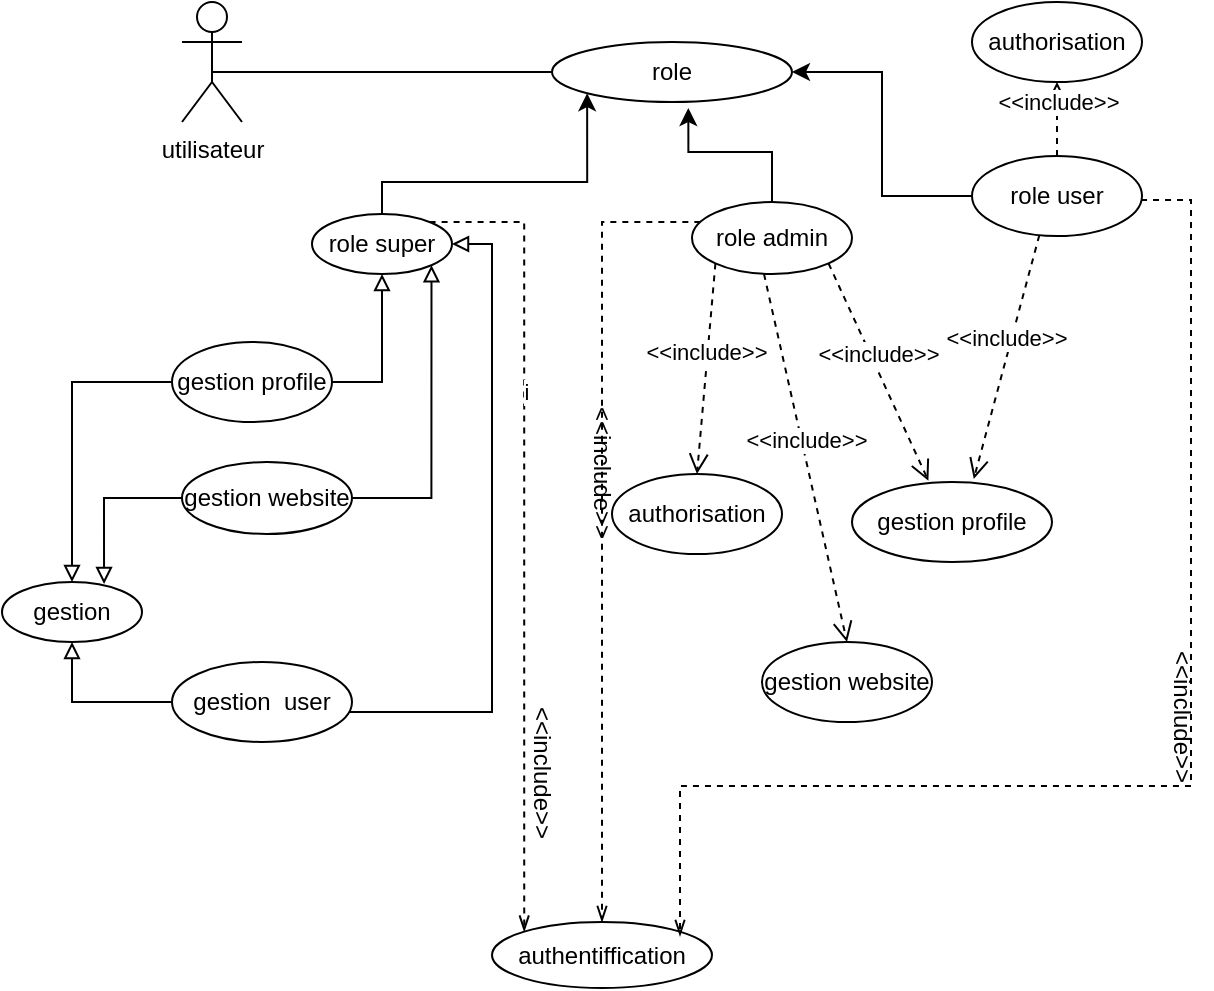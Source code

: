 <mxfile version="24.3.0" type="device">
  <diagram name="Page-1" id="8z_4B5OHiJehauX5gEp2">
    <mxGraphModel dx="954" dy="530" grid="1" gridSize="10" guides="1" tooltips="1" connect="1" arrows="1" fold="1" page="1" pageScale="1" pageWidth="850" pageHeight="1100" math="0" shadow="0">
      <root>
        <mxCell id="0" />
        <mxCell id="1" parent="0" />
        <mxCell id="q5NMnrcOPKUYkLZQrbMx-139" style="edgeStyle=orthogonalEdgeStyle;rounded=0;orthogonalLoop=1;jettySize=auto;html=1;exitX=1;exitY=0.5;exitDx=0;exitDy=0;entryX=0.5;entryY=1;entryDx=0;entryDy=0;endArrow=block;endFill=0;" parent="1" source="q5NMnrcOPKUYkLZQrbMx-26" target="q5NMnrcOPKUYkLZQrbMx-113" edge="1">
          <mxGeometry relative="1" as="geometry" />
        </mxCell>
        <mxCell id="q5NMnrcOPKUYkLZQrbMx-140" style="edgeStyle=orthogonalEdgeStyle;rounded=0;orthogonalLoop=1;jettySize=auto;html=1;entryX=0.5;entryY=0;entryDx=0;entryDy=0;endArrow=block;endFill=0;" parent="1" source="q5NMnrcOPKUYkLZQrbMx-26" target="q5NMnrcOPKUYkLZQrbMx-135" edge="1">
          <mxGeometry relative="1" as="geometry" />
        </mxCell>
        <mxCell id="q5NMnrcOPKUYkLZQrbMx-26" value="gestion profile" style="ellipse;whiteSpace=wrap;html=1;" parent="1" vertex="1">
          <mxGeometry x="100" y="170" width="80" height="40" as="geometry" />
        </mxCell>
        <mxCell id="q5NMnrcOPKUYkLZQrbMx-143" style="edgeStyle=orthogonalEdgeStyle;rounded=0;orthogonalLoop=1;jettySize=auto;html=1;endArrow=block;endFill=0;" parent="1" source="q5NMnrcOPKUYkLZQrbMx-27" target="q5NMnrcOPKUYkLZQrbMx-135" edge="1">
          <mxGeometry relative="1" as="geometry" />
        </mxCell>
        <mxCell id="q5NMnrcOPKUYkLZQrbMx-145" style="edgeStyle=orthogonalEdgeStyle;rounded=0;orthogonalLoop=1;jettySize=auto;html=1;entryX=1;entryY=0.5;entryDx=0;entryDy=0;endArrow=block;endFill=0;" parent="1" source="q5NMnrcOPKUYkLZQrbMx-27" target="q5NMnrcOPKUYkLZQrbMx-113" edge="1">
          <mxGeometry relative="1" as="geometry">
            <Array as="points">
              <mxPoint x="260" y="355" />
              <mxPoint x="260" y="121" />
            </Array>
          </mxGeometry>
        </mxCell>
        <mxCell id="q5NMnrcOPKUYkLZQrbMx-27" value="gestion&amp;nbsp; user" style="ellipse;whiteSpace=wrap;html=1;" parent="1" vertex="1">
          <mxGeometry x="100" y="330" width="90" height="40" as="geometry" />
        </mxCell>
        <mxCell id="q5NMnrcOPKUYkLZQrbMx-144" style="edgeStyle=orthogonalEdgeStyle;rounded=0;orthogonalLoop=1;jettySize=auto;html=1;entryX=1;entryY=1;entryDx=0;entryDy=0;endArrow=block;endFill=0;" parent="1" source="q5NMnrcOPKUYkLZQrbMx-28" target="q5NMnrcOPKUYkLZQrbMx-113" edge="1">
          <mxGeometry relative="1" as="geometry">
            <Array as="points">
              <mxPoint x="230" y="248" />
            </Array>
          </mxGeometry>
        </mxCell>
        <mxCell id="q5NMnrcOPKUYkLZQrbMx-28" value="gestion website" style="ellipse;whiteSpace=wrap;html=1;" parent="1" vertex="1">
          <mxGeometry x="105" y="230" width="85" height="36" as="geometry" />
        </mxCell>
        <mxCell id="q5NMnrcOPKUYkLZQrbMx-53" value="gestion profile" style="ellipse;whiteSpace=wrap;html=1;" parent="1" vertex="1">
          <mxGeometry x="440" y="240" width="100" height="40" as="geometry" />
        </mxCell>
        <mxCell id="q5NMnrcOPKUYkLZQrbMx-54" style="edgeStyle=orthogonalEdgeStyle;rounded=0;orthogonalLoop=1;jettySize=auto;html=1;exitX=0.5;exitY=1;exitDx=0;exitDy=0;" parent="1" edge="1">
          <mxGeometry relative="1" as="geometry">
            <mxPoint x="380" y="210" as="sourcePoint" />
            <mxPoint x="380" y="210" as="targetPoint" />
          </mxGeometry>
        </mxCell>
        <mxCell id="q5NMnrcOPKUYkLZQrbMx-58" value="gestion website" style="ellipse;whiteSpace=wrap;html=1;" parent="1" vertex="1">
          <mxGeometry x="395" y="320" width="85" height="40" as="geometry" />
        </mxCell>
        <mxCell id="q5NMnrcOPKUYkLZQrbMx-68" value="authorisation" style="ellipse;whiteSpace=wrap;html=1;" parent="1" vertex="1">
          <mxGeometry x="320" y="236" width="85" height="40" as="geometry" />
        </mxCell>
        <mxCell id="q5NMnrcOPKUYkLZQrbMx-76" value="authentiffication" style="ellipse;whiteSpace=wrap;html=1;" parent="1" vertex="1">
          <mxGeometry x="260" y="460" width="110" height="33" as="geometry" />
        </mxCell>
        <mxCell id="q5NMnrcOPKUYkLZQrbMx-104" value="utilisateur" style="shape=umlActor;verticalLabelPosition=bottom;verticalAlign=top;html=1;" parent="1" vertex="1">
          <mxGeometry x="105" width="30" height="60" as="geometry" />
        </mxCell>
        <mxCell id="q5NMnrcOPKUYkLZQrbMx-109" value="" style="line;strokeWidth=1;fillColor=none;align=left;verticalAlign=middle;spacingTop=-1;spacingLeft=3;spacingRight=3;rotatable=0;labelPosition=right;points=[];portConstraint=eastwest;strokeColor=inherit;" parent="1" vertex="1">
          <mxGeometry x="120" y="31" width="170" height="8" as="geometry" />
        </mxCell>
        <mxCell id="q5NMnrcOPKUYkLZQrbMx-153" style="edgeStyle=orthogonalEdgeStyle;rounded=0;orthogonalLoop=1;jettySize=auto;html=1;entryX=0.5;entryY=0;entryDx=0;entryDy=0;endArrow=openThin;endFill=0;dashed=1;" parent="1" source="q5NMnrcOPKUYkLZQrbMx-112" target="q5NMnrcOPKUYkLZQrbMx-76" edge="1">
          <mxGeometry relative="1" as="geometry">
            <Array as="points">
              <mxPoint x="315" y="110" />
            </Array>
          </mxGeometry>
        </mxCell>
        <mxCell id="q5NMnrcOPKUYkLZQrbMx-112" value="role admin" style="ellipse;whiteSpace=wrap;html=1;" parent="1" vertex="1">
          <mxGeometry x="360" y="100" width="80" height="36" as="geometry" />
        </mxCell>
        <mxCell id="q5NMnrcOPKUYkLZQrbMx-152" style="edgeStyle=orthogonalEdgeStyle;rounded=0;orthogonalLoop=1;jettySize=auto;html=1;entryX=0;entryY=0;entryDx=0;entryDy=0;endArrow=openThin;endFill=0;dashed=1;" parent="1" source="q5NMnrcOPKUYkLZQrbMx-113" target="q5NMnrcOPKUYkLZQrbMx-76" edge="1">
          <mxGeometry relative="1" as="geometry">
            <Array as="points">
              <mxPoint x="276" y="110" />
            </Array>
          </mxGeometry>
        </mxCell>
        <mxCell id="q5NMnrcOPKUYkLZQrbMx-154" value="i" style="edgeLabel;html=1;align=center;verticalAlign=middle;resizable=0;points=[];" parent="q5NMnrcOPKUYkLZQrbMx-152" vertex="1" connectable="0">
          <mxGeometry x="-0.343" y="1" relative="1" as="geometry">
            <mxPoint as="offset" />
          </mxGeometry>
        </mxCell>
        <mxCell id="vavoq21fvCiBZxtYDb1c-13" style="edgeStyle=orthogonalEdgeStyle;rounded=0;orthogonalLoop=1;jettySize=auto;html=1;entryX=0;entryY=1;entryDx=0;entryDy=0;" parent="1" source="q5NMnrcOPKUYkLZQrbMx-113" target="q5NMnrcOPKUYkLZQrbMx-116" edge="1">
          <mxGeometry relative="1" as="geometry">
            <Array as="points">
              <mxPoint x="205" y="90" />
              <mxPoint x="307" y="90" />
            </Array>
          </mxGeometry>
        </mxCell>
        <mxCell id="q5NMnrcOPKUYkLZQrbMx-113" value="role super" style="ellipse;whiteSpace=wrap;html=1;" parent="1" vertex="1">
          <mxGeometry x="170" y="106" width="70" height="30" as="geometry" />
        </mxCell>
        <mxCell id="q5NMnrcOPKUYkLZQrbMx-116" value="role" style="ellipse;whiteSpace=wrap;html=1;" parent="1" vertex="1">
          <mxGeometry x="290" y="20" width="120" height="30" as="geometry" />
        </mxCell>
        <mxCell id="q5NMnrcOPKUYkLZQrbMx-129" value="&amp;lt;&amp;lt;include&amp;gt;&amp;gt;" style="html=1;verticalAlign=bottom;endArrow=open;dashed=1;endSize=8;curved=0;rounded=0;exitX=1;exitY=1;exitDx=0;exitDy=0;entryX=0.382;entryY=-0.016;entryDx=0;entryDy=0;entryPerimeter=0;" parent="1" source="q5NMnrcOPKUYkLZQrbMx-112" target="q5NMnrcOPKUYkLZQrbMx-53" edge="1">
          <mxGeometry relative="1" as="geometry">
            <mxPoint x="354" y="136" as="sourcePoint" />
            <mxPoint x="300" y="185" as="targetPoint" />
          </mxGeometry>
        </mxCell>
        <mxCell id="q5NMnrcOPKUYkLZQrbMx-130" value="&amp;lt;&amp;lt;include&amp;gt;&amp;gt;" style="html=1;verticalAlign=bottom;endArrow=open;dashed=1;endSize=8;curved=0;rounded=0;exitX=1;exitY=1;exitDx=0;exitDy=0;entryX=0.5;entryY=0;entryDx=0;entryDy=0;" parent="1" target="q5NMnrcOPKUYkLZQrbMx-58" edge="1">
          <mxGeometry relative="1" as="geometry">
            <mxPoint x="396" y="136" as="sourcePoint" />
            <mxPoint x="350" y="222" as="targetPoint" />
          </mxGeometry>
        </mxCell>
        <mxCell id="q5NMnrcOPKUYkLZQrbMx-131" value="&amp;lt;&amp;lt;include&amp;gt;&amp;gt;" style="html=1;verticalAlign=bottom;endArrow=open;dashed=1;endSize=8;curved=0;rounded=0;exitX=0;exitY=1;exitDx=0;exitDy=0;entryX=0.5;entryY=0;entryDx=0;entryDy=0;" parent="1" source="q5NMnrcOPKUYkLZQrbMx-112" target="q5NMnrcOPKUYkLZQrbMx-68" edge="1">
          <mxGeometry relative="1" as="geometry">
            <mxPoint x="306" y="140" as="sourcePoint" />
            <mxPoint x="260" y="226" as="targetPoint" />
          </mxGeometry>
        </mxCell>
        <mxCell id="q5NMnrcOPKUYkLZQrbMx-135" value="gestion" style="ellipse;whiteSpace=wrap;html=1;" parent="1" vertex="1">
          <mxGeometry x="15" y="290" width="70" height="30" as="geometry" />
        </mxCell>
        <mxCell id="q5NMnrcOPKUYkLZQrbMx-141" style="edgeStyle=orthogonalEdgeStyle;rounded=0;orthogonalLoop=1;jettySize=auto;html=1;entryX=0.729;entryY=0.033;entryDx=0;entryDy=0;entryPerimeter=0;endArrow=block;endFill=0;" parent="1" source="q5NMnrcOPKUYkLZQrbMx-28" target="q5NMnrcOPKUYkLZQrbMx-135" edge="1">
          <mxGeometry relative="1" as="geometry" />
        </mxCell>
        <mxCell id="q5NMnrcOPKUYkLZQrbMx-155" value="&amp;lt;&amp;lt;include&amp;gt;&amp;gt;" style="text;html=1;align=center;verticalAlign=middle;resizable=0;points=[];autosize=1;strokeColor=none;fillColor=none;rotation=90;" parent="1" vertex="1">
          <mxGeometry x="240" y="370" width="90" height="30" as="geometry" />
        </mxCell>
        <mxCell id="q5NMnrcOPKUYkLZQrbMx-156" value="&amp;lt;&amp;lt;include&amp;gt;&amp;gt;" style="text;html=1;align=center;verticalAlign=middle;resizable=0;points=[];autosize=1;strokeColor=none;fillColor=none;rotation=90;" parent="1" vertex="1">
          <mxGeometry x="270" y="220" width="90" height="30" as="geometry" />
        </mxCell>
        <mxCell id="q5NMnrcOPKUYkLZQrbMx-169" style="edgeStyle=orthogonalEdgeStyle;rounded=0;orthogonalLoop=1;jettySize=auto;html=1;entryX=1;entryY=0;entryDx=0;entryDy=0;endArrow=openThin;endFill=0;dashed=1;" parent="1" edge="1">
          <mxGeometry relative="1" as="geometry">
            <mxPoint x="584.52" y="99" as="sourcePoint" />
            <mxPoint x="354.005" y="467.014" as="targetPoint" />
            <Array as="points">
              <mxPoint x="609.52" y="99" />
              <mxPoint x="609.52" y="392" />
              <mxPoint x="354.52" y="392" />
            </Array>
          </mxGeometry>
        </mxCell>
        <mxCell id="vavoq21fvCiBZxtYDb1c-15" style="edgeStyle=orthogonalEdgeStyle;rounded=0;orthogonalLoop=1;jettySize=auto;html=1;exitX=0;exitY=0.5;exitDx=0;exitDy=0;entryX=1;entryY=0.5;entryDx=0;entryDy=0;" parent="1" source="q5NMnrcOPKUYkLZQrbMx-162" target="q5NMnrcOPKUYkLZQrbMx-116" edge="1">
          <mxGeometry relative="1" as="geometry" />
        </mxCell>
        <mxCell id="q5NMnrcOPKUYkLZQrbMx-162" value="role user" style="ellipse;whiteSpace=wrap;html=1;" parent="1" vertex="1">
          <mxGeometry x="500" y="77" width="85" height="40" as="geometry" />
        </mxCell>
        <mxCell id="q5NMnrcOPKUYkLZQrbMx-170" value="&amp;lt;&amp;lt;include&amp;gt;&amp;gt;" style="text;html=1;align=center;verticalAlign=middle;resizable=0;points=[];autosize=1;strokeColor=none;fillColor=none;rotation=90;" parent="1" vertex="1">
          <mxGeometry x="560" y="342" width="90" height="30" as="geometry" />
        </mxCell>
        <mxCell id="vavoq21fvCiBZxtYDb1c-10" value="&amp;lt;&amp;lt;include&amp;gt;&amp;gt;" style="html=1;verticalAlign=bottom;endArrow=open;dashed=1;endSize=8;curved=0;rounded=0;exitX=0.396;exitY=0.991;exitDx=0;exitDy=0;entryX=0.609;entryY=-0.039;entryDx=0;entryDy=0;entryPerimeter=0;exitPerimeter=0;" parent="1" source="q5NMnrcOPKUYkLZQrbMx-162" target="q5NMnrcOPKUYkLZQrbMx-53" edge="1">
          <mxGeometry relative="1" as="geometry">
            <mxPoint x="439" y="140" as="sourcePoint" />
            <mxPoint x="482" y="247" as="targetPoint" />
          </mxGeometry>
        </mxCell>
        <mxCell id="vavoq21fvCiBZxtYDb1c-14" style="edgeStyle=orthogonalEdgeStyle;rounded=0;orthogonalLoop=1;jettySize=auto;html=1;entryX=0.568;entryY=1.1;entryDx=0;entryDy=0;entryPerimeter=0;" parent="1" source="q5NMnrcOPKUYkLZQrbMx-112" target="q5NMnrcOPKUYkLZQrbMx-116" edge="1">
          <mxGeometry relative="1" as="geometry" />
        </mxCell>
        <mxCell id="vavoq21fvCiBZxtYDb1c-16" value="authorisation" style="ellipse;whiteSpace=wrap;html=1;" parent="1" vertex="1">
          <mxGeometry x="500" width="85" height="40" as="geometry" />
        </mxCell>
        <mxCell id="vavoq21fvCiBZxtYDb1c-17" value="&amp;lt;&amp;lt;include&amp;gt;&amp;gt;" style="html=1;verticalAlign=bottom;endArrow=open;dashed=1;endSize=8;curved=0;rounded=0;exitX=0.5;exitY=0;exitDx=0;exitDy=0;entryX=0.5;entryY=1;entryDx=0;entryDy=0;" parent="1" source="q5NMnrcOPKUYkLZQrbMx-162" target="vavoq21fvCiBZxtYDb1c-16" edge="1">
          <mxGeometry relative="1" as="geometry">
            <mxPoint x="573" y="77" as="sourcePoint" />
            <mxPoint x="540" y="198" as="targetPoint" />
          </mxGeometry>
        </mxCell>
      </root>
    </mxGraphModel>
  </diagram>
</mxfile>
